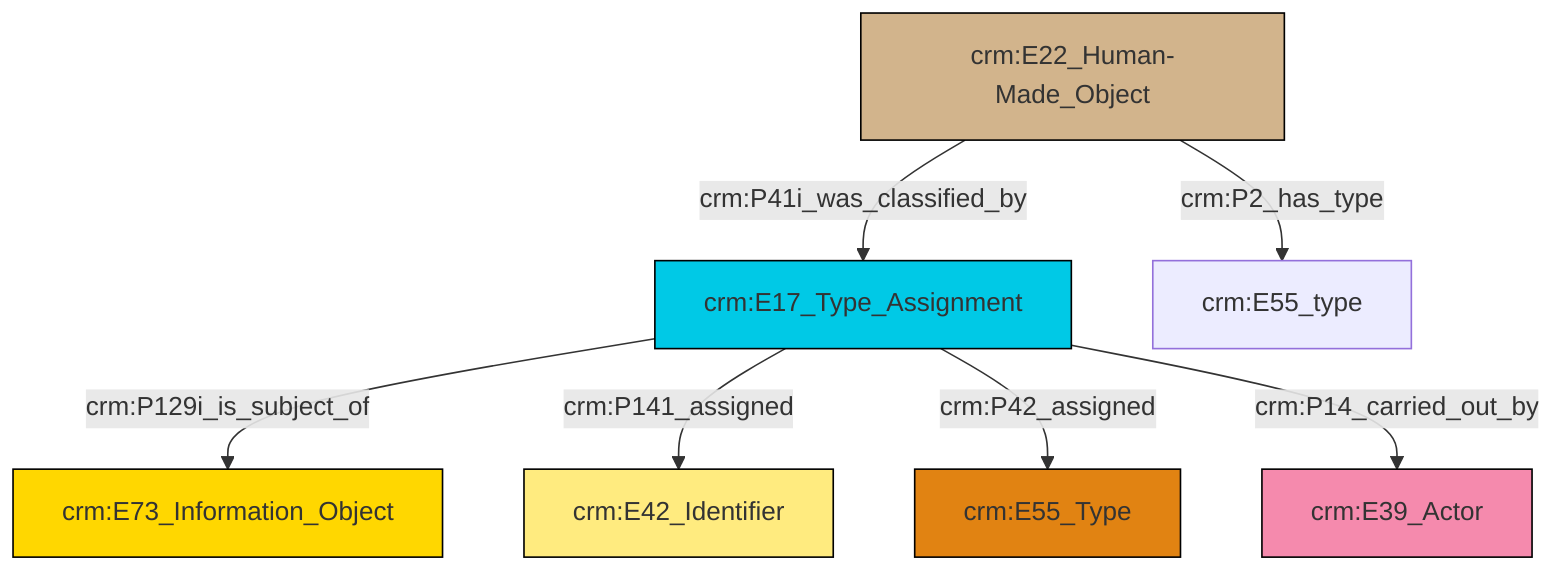 graph TD
classDef Literal fill:#f2f2f2,stroke:#000000;
classDef CRM_Entity fill:#FFFFFF,stroke:#000000;
classDef Temporal_Entity fill:#00C9E6, stroke:#000000;
classDef Type fill:#E18312, stroke:#000000;
classDef Time-Span fill:#2C9C91, stroke:#000000;
classDef Appellation fill:#FFEB7F, stroke:#000000;
classDef Place fill:#008836, stroke:#000000;
classDef Persistent_Item fill:#B266B2, stroke:#000000;
classDef Conceptual_Object fill:#FFD700, stroke:#000000;
classDef Physical_Thing fill:#D2B48C, stroke:#000000;
classDef Actor fill:#f58aad, stroke:#000000;
classDef PC_Classes fill:#4ce600, stroke:#000000;
classDef Multi fill:#cccccc,stroke:#000000;

8["crm:E17_Type_Assignment"]:::Temporal_Entity -->|crm:P129i_is_subject_of| 4["crm:E73_Information_Object"]:::Conceptual_Object
8["crm:E17_Type_Assignment"]:::Temporal_Entity -->|crm:P141_assigned| 9["crm:E42_Identifier"]:::Appellation
6["crm:E22_Human-Made_Object"]:::Physical_Thing -->|crm:P41i_was_classified_by| 8["crm:E17_Type_Assignment"]:::Temporal_Entity
6["crm:E22_Human-Made_Object"]:::Physical_Thing -->|crm:P2_has_type| 11["crm:E55_type"]:::Default
8["crm:E17_Type_Assignment"]:::Temporal_Entity -->|crm:P42_assigned| 2["crm:E55_Type"]:::Type
8["crm:E17_Type_Assignment"]:::Temporal_Entity -->|crm:P14_carried_out_by| 0["crm:E39_Actor"]:::Actor